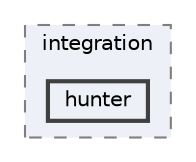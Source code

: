digraph "/home/ale/sparse-matrix/json/docs/mkdocs/docs/integration/hunter"
{
 // LATEX_PDF_SIZE
  bgcolor="transparent";
  edge [fontname=Helvetica,fontsize=10,labelfontname=Helvetica,labelfontsize=10];
  node [fontname=Helvetica,fontsize=10,shape=box,height=0.2,width=0.4];
  compound=true
  subgraph clusterdir_19b36ec3831896adaf9b65df7b7b5c1a {
    graph [ bgcolor="#edf0f7", pencolor="grey50", label="integration", fontname=Helvetica,fontsize=10 style="filled,dashed", URL="dir_19b36ec3831896adaf9b65df7b7b5c1a.html",tooltip=""]
  dir_b32697ab761f6eec8be99c513af07804 [label="hunter", fillcolor="#edf0f7", color="grey25", style="filled,bold", URL="dir_b32697ab761f6eec8be99c513af07804.html",tooltip=""];
  }
}
